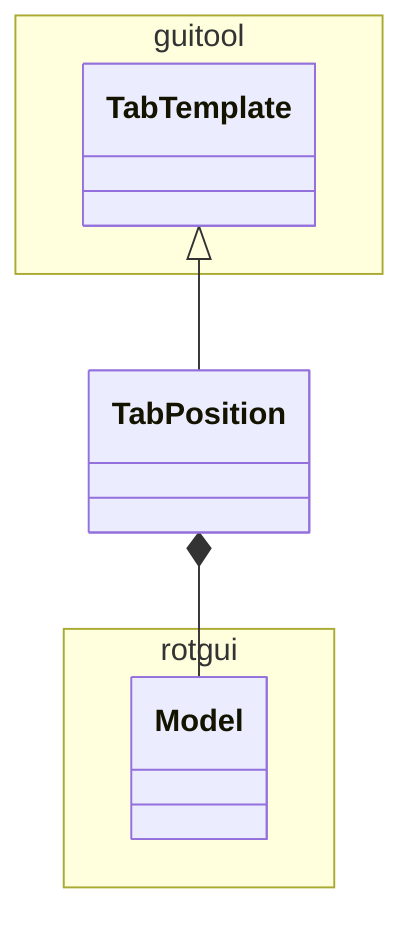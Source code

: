 classDiagram

namespace guitool {
  class TabTemplate
}

namespace rotgui {
  class Model
}

TabTemplate <|-- TabPosition

TabPosition *-- Model